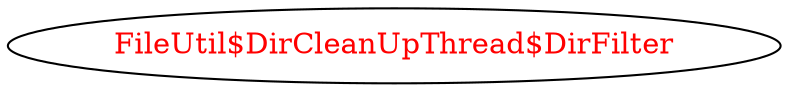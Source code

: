 digraph dependencyGraph {
 concentrate=true;
 ranksep="2.0";
 rankdir="LR"; 
 splines="ortho";
"FileUtil$DirCleanUpThread$DirFilter" [fontcolor="red"];
}